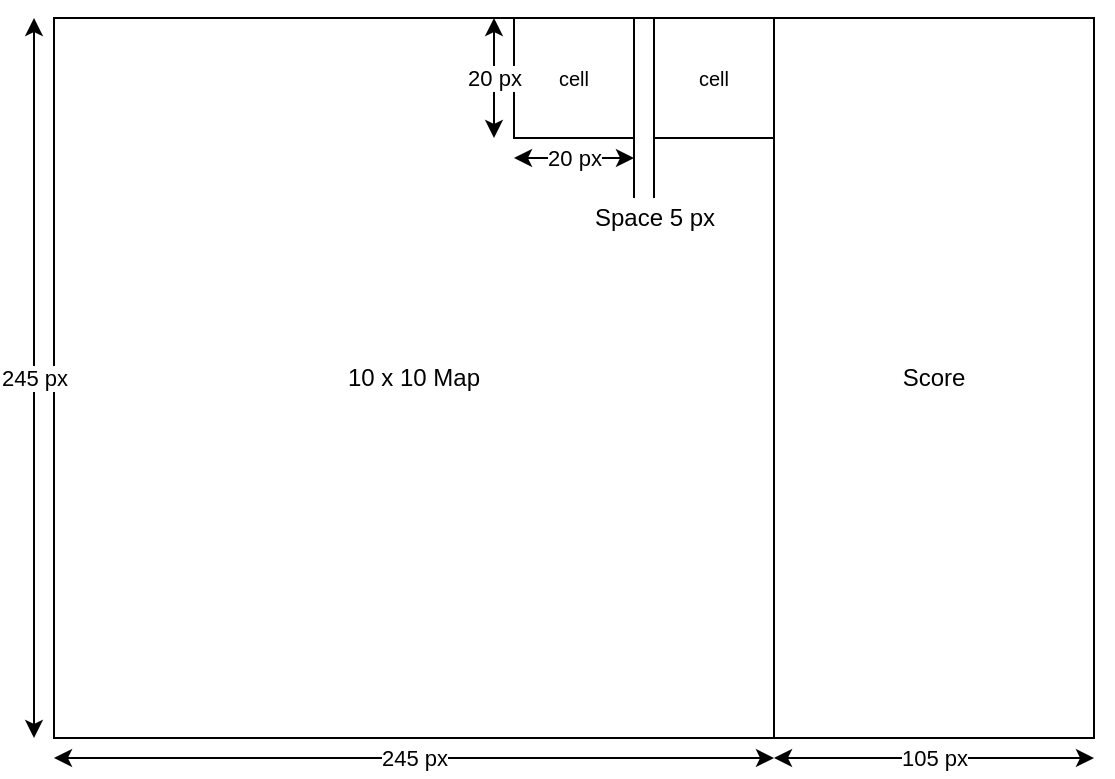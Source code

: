 <mxfile version="14.4.2" type="device"><diagram id="v0hkaYY4FEGI3UjVKwV0" name="Page-1"><mxGraphModel dx="981" dy="563" grid="1" gridSize="10" guides="1" tooltips="1" connect="1" arrows="1" fold="1" page="1" pageScale="1" pageWidth="850" pageHeight="1100" math="0" shadow="0"><root><mxCell id="0"/><mxCell id="1" parent="0"/><mxCell id="voolW8X_69KkLnYyd-Cg-1" value="10 x 10 Map" style="rounded=0;whiteSpace=wrap;html=1;" vertex="1" parent="1"><mxGeometry x="80" y="160" width="360" height="360" as="geometry"/></mxCell><mxCell id="voolW8X_69KkLnYyd-Cg-2" value="Score" style="rounded=0;whiteSpace=wrap;html=1;" vertex="1" parent="1"><mxGeometry x="440" y="160" width="160" height="360" as="geometry"/></mxCell><mxCell id="voolW8X_69KkLnYyd-Cg-4" value="245 px" style="endArrow=classic;startArrow=classic;html=1;" edge="1" parent="1"><mxGeometry width="50" height="50" relative="1" as="geometry"><mxPoint x="70" y="520" as="sourcePoint"/><mxPoint x="70" y="160" as="targetPoint"/></mxGeometry></mxCell><mxCell id="voolW8X_69KkLnYyd-Cg-5" value="245 px" style="endArrow=classic;startArrow=classic;html=1;" edge="1" parent="1"><mxGeometry width="50" height="50" relative="1" as="geometry"><mxPoint x="80" y="530" as="sourcePoint"/><mxPoint x="440" y="530" as="targetPoint"/></mxGeometry></mxCell><mxCell id="voolW8X_69KkLnYyd-Cg-21" value="&lt;font size=&quot;1&quot;&gt;cell&lt;/font&gt;" style="rounded=0;whiteSpace=wrap;html=1;" vertex="1" parent="1"><mxGeometry x="310" y="160" width="60" height="60" as="geometry"/></mxCell><mxCell id="voolW8X_69KkLnYyd-Cg-22" value="20 px" style="endArrow=classic;startArrow=classic;html=1;" edge="1" parent="1"><mxGeometry width="50" height="50" relative="1" as="geometry"><mxPoint x="310" y="230" as="sourcePoint"/><mxPoint x="370" y="230" as="targetPoint"/></mxGeometry></mxCell><mxCell id="voolW8X_69KkLnYyd-Cg-23" value="&lt;font size=&quot;1&quot;&gt;cell&lt;/font&gt;" style="rounded=0;whiteSpace=wrap;html=1;" vertex="1" parent="1"><mxGeometry x="380" y="160" width="60" height="60" as="geometry"/></mxCell><mxCell id="voolW8X_69KkLnYyd-Cg-24" value="" style="endArrow=none;html=1;entryX=1;entryY=1;entryDx=0;entryDy=0;" edge="1" parent="1" target="voolW8X_69KkLnYyd-Cg-21"><mxGeometry width="50" height="50" relative="1" as="geometry"><mxPoint x="370" y="250" as="sourcePoint"/><mxPoint x="290" y="170" as="targetPoint"/></mxGeometry></mxCell><mxCell id="voolW8X_69KkLnYyd-Cg-25" value="" style="endArrow=none;html=1;entryX=1;entryY=1;entryDx=0;entryDy=0;" edge="1" parent="1"><mxGeometry width="50" height="50" relative="1" as="geometry"><mxPoint x="380" y="250" as="sourcePoint"/><mxPoint x="380" y="220" as="targetPoint"/></mxGeometry></mxCell><mxCell id="voolW8X_69KkLnYyd-Cg-26" value="Space 5 px" style="text;html=1;align=center;verticalAlign=middle;resizable=0;points=[];autosize=1;" vertex="1" parent="1"><mxGeometry x="340" y="250" width="80" height="20" as="geometry"/></mxCell><mxCell id="voolW8X_69KkLnYyd-Cg-27" value="20 px" style="endArrow=classic;startArrow=classic;html=1;" edge="1" parent="1"><mxGeometry width="50" height="50" relative="1" as="geometry"><mxPoint x="300" y="160" as="sourcePoint"/><mxPoint x="300" y="220" as="targetPoint"/></mxGeometry></mxCell><mxCell id="voolW8X_69KkLnYyd-Cg-28" value="105 px" style="endArrow=classic;startArrow=classic;html=1;" edge="1" parent="1"><mxGeometry width="50" height="50" relative="1" as="geometry"><mxPoint x="440" y="530" as="sourcePoint"/><mxPoint x="600" y="530" as="targetPoint"/></mxGeometry></mxCell></root></mxGraphModel></diagram></mxfile>